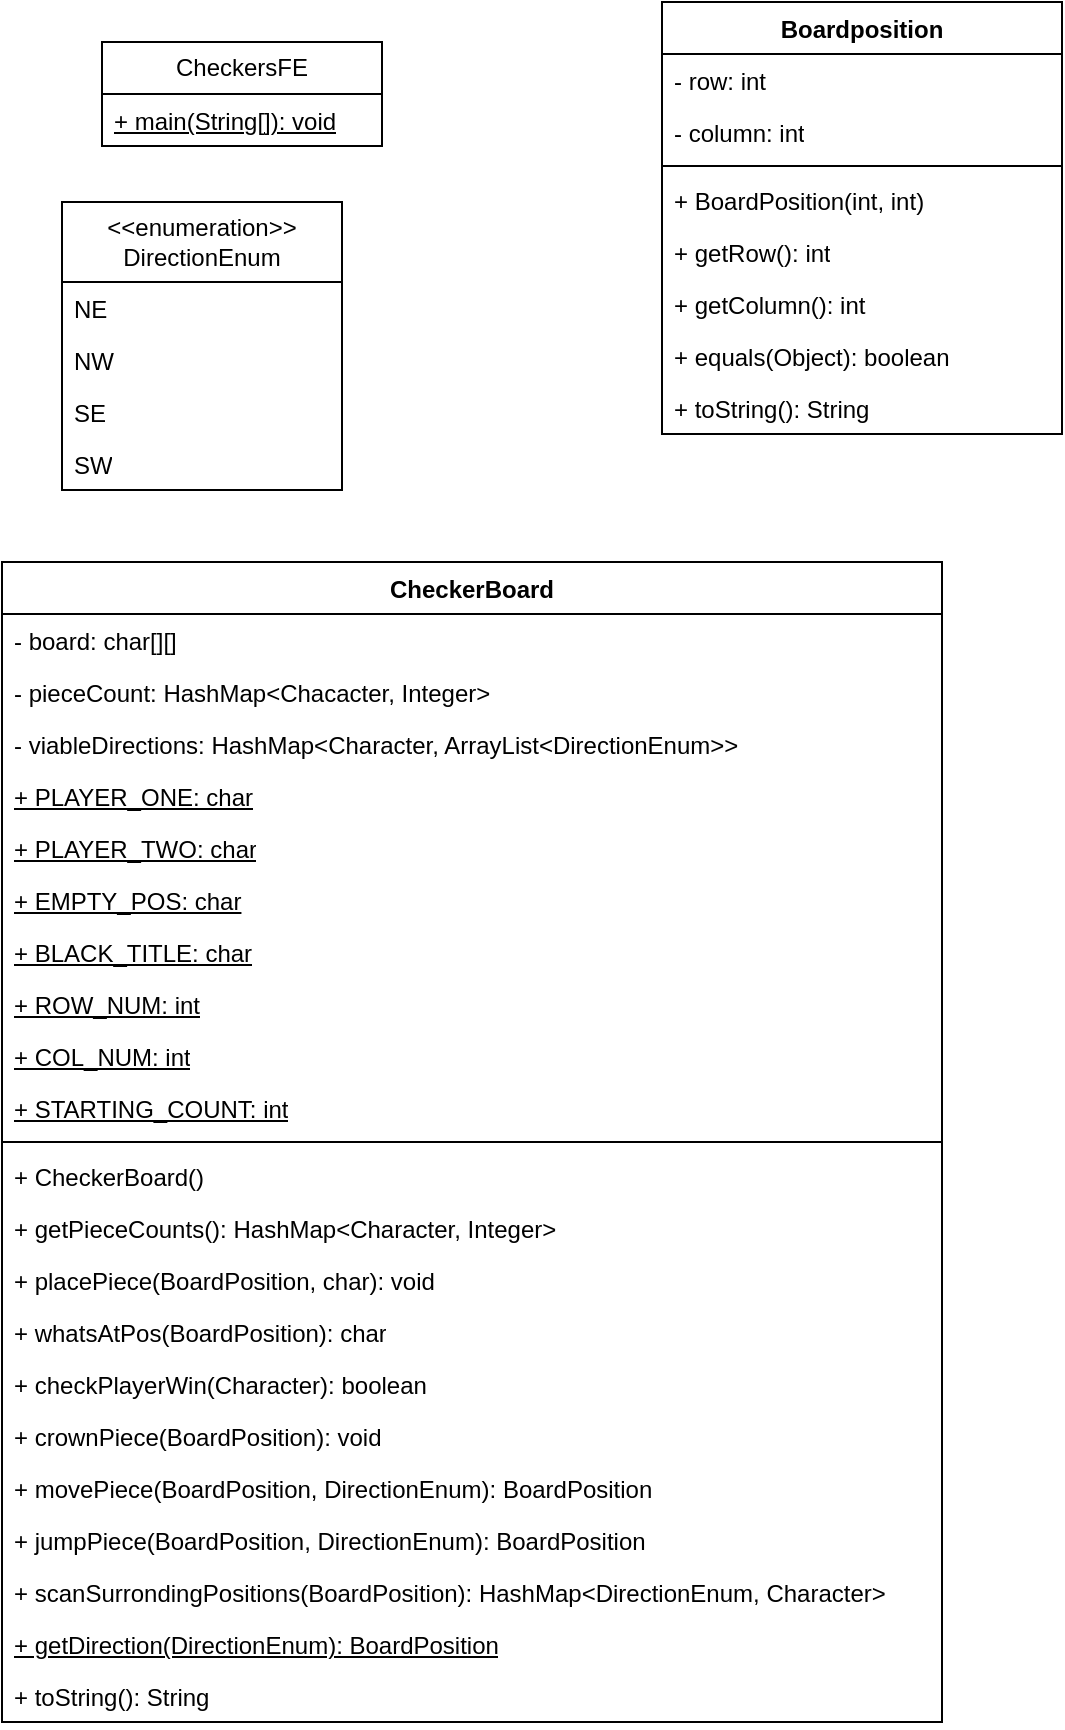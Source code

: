 <mxfile version="24.7.13">
  <diagram name="Page-1" id="ZOmV1p2FHBOJHEvuoYge">
    <mxGraphModel dx="1216" dy="485" grid="1" gridSize="10" guides="1" tooltips="1" connect="1" arrows="1" fold="1" page="1" pageScale="1" pageWidth="850" pageHeight="1100" math="0" shadow="0">
      <root>
        <mxCell id="0" />
        <mxCell id="1" parent="0" />
        <mxCell id="C-5qZbXG3hO3vZbSa18a-26" value="Boardposition" style="swimlane;fontStyle=1;align=center;verticalAlign=top;childLayout=stackLayout;horizontal=1;startSize=26;horizontalStack=0;resizeParent=1;resizeParentMax=0;resizeLast=0;collapsible=1;marginBottom=0;whiteSpace=wrap;html=1;" parent="1" vertex="1">
          <mxGeometry x="450" y="90" width="200" height="216" as="geometry" />
        </mxCell>
        <mxCell id="C-5qZbXG3hO3vZbSa18a-27" value="- row: int" style="text;strokeColor=none;fillColor=none;align=left;verticalAlign=top;spacingLeft=4;spacingRight=4;overflow=hidden;rotatable=0;points=[[0,0.5],[1,0.5]];portConstraint=eastwest;whiteSpace=wrap;html=1;" parent="C-5qZbXG3hO3vZbSa18a-26" vertex="1">
          <mxGeometry y="26" width="200" height="26" as="geometry" />
        </mxCell>
        <mxCell id="C-5qZbXG3hO3vZbSa18a-38" value="- column: int" style="text;strokeColor=none;fillColor=none;align=left;verticalAlign=top;spacingLeft=4;spacingRight=4;overflow=hidden;rotatable=0;points=[[0,0.5],[1,0.5]];portConstraint=eastwest;whiteSpace=wrap;html=1;" parent="C-5qZbXG3hO3vZbSa18a-26" vertex="1">
          <mxGeometry y="52" width="200" height="26" as="geometry" />
        </mxCell>
        <mxCell id="C-5qZbXG3hO3vZbSa18a-28" value="" style="line;strokeWidth=1;fillColor=none;align=left;verticalAlign=middle;spacingTop=-1;spacingLeft=3;spacingRight=3;rotatable=0;labelPosition=right;points=[];portConstraint=eastwest;strokeColor=inherit;" parent="C-5qZbXG3hO3vZbSa18a-26" vertex="1">
          <mxGeometry y="78" width="200" height="8" as="geometry" />
        </mxCell>
        <mxCell id="C-5qZbXG3hO3vZbSa18a-29" value="+ BoardPosition(int, int)" style="text;strokeColor=none;fillColor=none;align=left;verticalAlign=top;spacingLeft=4;spacingRight=4;overflow=hidden;rotatable=0;points=[[0,0.5],[1,0.5]];portConstraint=eastwest;whiteSpace=wrap;html=1;" parent="C-5qZbXG3hO3vZbSa18a-26" vertex="1">
          <mxGeometry y="86" width="200" height="26" as="geometry" />
        </mxCell>
        <mxCell id="w08_AYDBfBxQ1ir9lF8l-4" value="+ getRow(): int" style="text;strokeColor=none;fillColor=none;align=left;verticalAlign=top;spacingLeft=4;spacingRight=4;overflow=hidden;rotatable=0;points=[[0,0.5],[1,0.5]];portConstraint=eastwest;whiteSpace=wrap;html=1;" parent="C-5qZbXG3hO3vZbSa18a-26" vertex="1">
          <mxGeometry y="112" width="200" height="26" as="geometry" />
        </mxCell>
        <mxCell id="w08_AYDBfBxQ1ir9lF8l-3" value="+ getColumn(): int" style="text;strokeColor=none;fillColor=none;align=left;verticalAlign=top;spacingLeft=4;spacingRight=4;overflow=hidden;rotatable=0;points=[[0,0.5],[1,0.5]];portConstraint=eastwest;whiteSpace=wrap;html=1;" parent="C-5qZbXG3hO3vZbSa18a-26" vertex="1">
          <mxGeometry y="138" width="200" height="26" as="geometry" />
        </mxCell>
        <mxCell id="w08_AYDBfBxQ1ir9lF8l-2" value="+ equals(Object): boolean" style="text;strokeColor=none;fillColor=none;align=left;verticalAlign=top;spacingLeft=4;spacingRight=4;overflow=hidden;rotatable=0;points=[[0,0.5],[1,0.5]];portConstraint=eastwest;whiteSpace=wrap;html=1;" parent="C-5qZbXG3hO3vZbSa18a-26" vertex="1">
          <mxGeometry y="164" width="200" height="26" as="geometry" />
        </mxCell>
        <mxCell id="w08_AYDBfBxQ1ir9lF8l-1" value="+ toString(): String" style="text;strokeColor=none;fillColor=none;align=left;verticalAlign=top;spacingLeft=4;spacingRight=4;overflow=hidden;rotatable=0;points=[[0,0.5],[1,0.5]];portConstraint=eastwest;whiteSpace=wrap;html=1;" parent="C-5qZbXG3hO3vZbSa18a-26" vertex="1">
          <mxGeometry y="190" width="200" height="26" as="geometry" />
        </mxCell>
        <mxCell id="C-5qZbXG3hO3vZbSa18a-34" value="CheckerBoard" style="swimlane;fontStyle=1;align=center;verticalAlign=top;childLayout=stackLayout;horizontal=1;startSize=26;horizontalStack=0;resizeParent=1;resizeParentMax=0;resizeLast=0;collapsible=1;marginBottom=0;whiteSpace=wrap;html=1;" parent="1" vertex="1">
          <mxGeometry x="120" y="370" width="470" height="580" as="geometry" />
        </mxCell>
        <mxCell id="C-5qZbXG3hO3vZbSa18a-35" value="- board: char[][]" style="text;strokeColor=none;fillColor=none;align=left;verticalAlign=top;spacingLeft=4;spacingRight=4;overflow=hidden;rotatable=0;points=[[0,0.5],[1,0.5]];portConstraint=eastwest;whiteSpace=wrap;html=1;" parent="C-5qZbXG3hO3vZbSa18a-34" vertex="1">
          <mxGeometry y="26" width="470" height="26" as="geometry" />
        </mxCell>
        <mxCell id="BQ1FOzxTJAzf-sXbYuN0-1" value="- pieceCount: HashMap&amp;lt;Chacacter, Integer&amp;gt;" style="text;strokeColor=none;fillColor=none;align=left;verticalAlign=top;spacingLeft=4;spacingRight=4;overflow=hidden;rotatable=0;points=[[0,0.5],[1,0.5]];portConstraint=eastwest;whiteSpace=wrap;html=1;" parent="C-5qZbXG3hO3vZbSa18a-34" vertex="1">
          <mxGeometry y="52" width="470" height="26" as="geometry" />
        </mxCell>
        <mxCell id="BQ1FOzxTJAzf-sXbYuN0-10" value="- viableDirections: HashMap&amp;lt;Character, ArrayList&amp;lt;DirectionEnum&amp;gt;&amp;gt;" style="text;strokeColor=none;fillColor=none;align=left;verticalAlign=top;spacingLeft=4;spacingRight=4;overflow=hidden;rotatable=0;points=[[0,0.5],[1,0.5]];portConstraint=eastwest;whiteSpace=wrap;html=1;" parent="C-5qZbXG3hO3vZbSa18a-34" vertex="1">
          <mxGeometry y="78" width="470" height="26" as="geometry" />
        </mxCell>
        <mxCell id="BQ1FOzxTJAzf-sXbYuN0-9" value="&lt;u&gt;+ PLAYER_ONE: char&lt;/u&gt;" style="text;strokeColor=none;fillColor=none;align=left;verticalAlign=top;spacingLeft=4;spacingRight=4;overflow=hidden;rotatable=0;points=[[0,0.5],[1,0.5]];portConstraint=eastwest;whiteSpace=wrap;html=1;" parent="C-5qZbXG3hO3vZbSa18a-34" vertex="1">
          <mxGeometry y="104" width="470" height="26" as="geometry" />
        </mxCell>
        <mxCell id="BQ1FOzxTJAzf-sXbYuN0-8" value="+ PLAYER_TWO: char" style="text;strokeColor=none;fillColor=none;align=left;verticalAlign=top;spacingLeft=4;spacingRight=4;overflow=hidden;rotatable=0;points=[[0,0.5],[1,0.5]];portConstraint=eastwest;whiteSpace=wrap;html=1;fontStyle=4" parent="C-5qZbXG3hO3vZbSa18a-34" vertex="1">
          <mxGeometry y="130" width="470" height="26" as="geometry" />
        </mxCell>
        <mxCell id="BQ1FOzxTJAzf-sXbYuN0-7" value="+ EMPTY_POS: char" style="text;strokeColor=none;fillColor=none;align=left;verticalAlign=top;spacingLeft=4;spacingRight=4;overflow=hidden;rotatable=0;points=[[0,0.5],[1,0.5]];portConstraint=eastwest;whiteSpace=wrap;html=1;fontStyle=4" parent="C-5qZbXG3hO3vZbSa18a-34" vertex="1">
          <mxGeometry y="156" width="470" height="26" as="geometry" />
        </mxCell>
        <mxCell id="BQ1FOzxTJAzf-sXbYuN0-6" value="+ BLACK_TITLE: char" style="text;strokeColor=none;fillColor=none;align=left;verticalAlign=top;spacingLeft=4;spacingRight=4;overflow=hidden;rotatable=0;points=[[0,0.5],[1,0.5]];portConstraint=eastwest;whiteSpace=wrap;html=1;fontStyle=4" parent="C-5qZbXG3hO3vZbSa18a-34" vertex="1">
          <mxGeometry y="182" width="470" height="26" as="geometry" />
        </mxCell>
        <mxCell id="BQ1FOzxTJAzf-sXbYuN0-5" value="+ ROW_NUM: int" style="text;strokeColor=none;fillColor=none;align=left;verticalAlign=top;spacingLeft=4;spacingRight=4;overflow=hidden;rotatable=0;points=[[0,0.5],[1,0.5]];portConstraint=eastwest;whiteSpace=wrap;html=1;fontStyle=4" parent="C-5qZbXG3hO3vZbSa18a-34" vertex="1">
          <mxGeometry y="208" width="470" height="26" as="geometry" />
        </mxCell>
        <mxCell id="BQ1FOzxTJAzf-sXbYuN0-4" value="+ COL_NUM: int" style="text;strokeColor=none;fillColor=none;align=left;verticalAlign=top;spacingLeft=4;spacingRight=4;overflow=hidden;rotatable=0;points=[[0,0.5],[1,0.5]];portConstraint=eastwest;whiteSpace=wrap;html=1;fontStyle=4" parent="C-5qZbXG3hO3vZbSa18a-34" vertex="1">
          <mxGeometry y="234" width="470" height="26" as="geometry" />
        </mxCell>
        <mxCell id="BQ1FOzxTJAzf-sXbYuN0-3" value="+ STARTING_COUNT: int" style="text;strokeColor=none;fillColor=none;align=left;verticalAlign=top;spacingLeft=4;spacingRight=4;overflow=hidden;rotatable=0;points=[[0,0.5],[1,0.5]];portConstraint=eastwest;whiteSpace=wrap;html=1;fontStyle=4" parent="C-5qZbXG3hO3vZbSa18a-34" vertex="1">
          <mxGeometry y="260" width="470" height="26" as="geometry" />
        </mxCell>
        <mxCell id="C-5qZbXG3hO3vZbSa18a-36" value="" style="line;strokeWidth=1;fillColor=none;align=left;verticalAlign=middle;spacingTop=-1;spacingLeft=3;spacingRight=3;rotatable=0;labelPosition=right;points=[];portConstraint=eastwest;strokeColor=inherit;" parent="C-5qZbXG3hO3vZbSa18a-34" vertex="1">
          <mxGeometry y="286" width="470" height="8" as="geometry" />
        </mxCell>
        <mxCell id="C-5qZbXG3hO3vZbSa18a-37" value="+ CheckerBoard()" style="text;strokeColor=none;fillColor=none;align=left;verticalAlign=top;spacingLeft=4;spacingRight=4;overflow=hidden;rotatable=0;points=[[0,0.5],[1,0.5]];portConstraint=eastwest;whiteSpace=wrap;html=1;" parent="C-5qZbXG3hO3vZbSa18a-34" vertex="1">
          <mxGeometry y="294" width="470" height="26" as="geometry" />
        </mxCell>
        <mxCell id="BQ1FOzxTJAzf-sXbYuN0-15" value="+ getPieceCounts(): HashMap&amp;lt;Character, Integer&amp;gt;" style="text;strokeColor=none;fillColor=none;align=left;verticalAlign=top;spacingLeft=4;spacingRight=4;overflow=hidden;rotatable=0;points=[[0,0.5],[1,0.5]];portConstraint=eastwest;whiteSpace=wrap;html=1;" parent="C-5qZbXG3hO3vZbSa18a-34" vertex="1">
          <mxGeometry y="320" width="470" height="26" as="geometry" />
        </mxCell>
        <mxCell id="BQ1FOzxTJAzf-sXbYuN0-18" value="+ placePiece(BoardPosition, char): void" style="text;strokeColor=none;fillColor=none;align=left;verticalAlign=top;spacingLeft=4;spacingRight=4;overflow=hidden;rotatable=0;points=[[0,0.5],[1,0.5]];portConstraint=eastwest;whiteSpace=wrap;html=1;" parent="C-5qZbXG3hO3vZbSa18a-34" vertex="1">
          <mxGeometry y="346" width="470" height="26" as="geometry" />
        </mxCell>
        <mxCell id="BQ1FOzxTJAzf-sXbYuN0-17" value="+ whatsAtPos(BoardPosition): char" style="text;strokeColor=none;fillColor=none;align=left;verticalAlign=top;spacingLeft=4;spacingRight=4;overflow=hidden;rotatable=0;points=[[0,0.5],[1,0.5]];portConstraint=eastwest;whiteSpace=wrap;html=1;" parent="C-5qZbXG3hO3vZbSa18a-34" vertex="1">
          <mxGeometry y="372" width="470" height="26" as="geometry" />
        </mxCell>
        <mxCell id="BQ1FOzxTJAzf-sXbYuN0-16" value="+ checkPlayerWin(Character): boolean" style="text;strokeColor=none;fillColor=none;align=left;verticalAlign=top;spacingLeft=4;spacingRight=4;overflow=hidden;rotatable=0;points=[[0,0.5],[1,0.5]];portConstraint=eastwest;whiteSpace=wrap;html=1;" parent="C-5qZbXG3hO3vZbSa18a-34" vertex="1">
          <mxGeometry y="398" width="470" height="26" as="geometry" />
        </mxCell>
        <mxCell id="BQ1FOzxTJAzf-sXbYuN0-14" value="+ crownPiece(BoardPosition): void" style="text;strokeColor=none;fillColor=none;align=left;verticalAlign=top;spacingLeft=4;spacingRight=4;overflow=hidden;rotatable=0;points=[[0,0.5],[1,0.5]];portConstraint=eastwest;whiteSpace=wrap;html=1;" parent="C-5qZbXG3hO3vZbSa18a-34" vertex="1">
          <mxGeometry y="424" width="470" height="26" as="geometry" />
        </mxCell>
        <mxCell id="BQ1FOzxTJAzf-sXbYuN0-23" value="+ movePiece(BoardPosition, DirectionEnum): BoardPosition" style="text;strokeColor=none;fillColor=none;align=left;verticalAlign=top;spacingLeft=4;spacingRight=4;overflow=hidden;rotatable=0;points=[[0,0.5],[1,0.5]];portConstraint=eastwest;whiteSpace=wrap;html=1;" parent="C-5qZbXG3hO3vZbSa18a-34" vertex="1">
          <mxGeometry y="450" width="470" height="26" as="geometry" />
        </mxCell>
        <mxCell id="BQ1FOzxTJAzf-sXbYuN0-22" value="+ jumpPiece(BoardPosition, DirectionEnum): BoardPosition" style="text;strokeColor=none;fillColor=none;align=left;verticalAlign=top;spacingLeft=4;spacingRight=4;overflow=hidden;rotatable=0;points=[[0,0.5],[1,0.5]];portConstraint=eastwest;whiteSpace=wrap;html=1;" parent="C-5qZbXG3hO3vZbSa18a-34" vertex="1">
          <mxGeometry y="476" width="470" height="26" as="geometry" />
        </mxCell>
        <mxCell id="BQ1FOzxTJAzf-sXbYuN0-21" value="+ scanSurrondingPositions(BoardPosition): HashMap&amp;lt;DirectionEnum, Character&amp;gt;" style="text;strokeColor=none;fillColor=none;align=left;verticalAlign=top;spacingLeft=4;spacingRight=4;overflow=hidden;rotatable=0;points=[[0,0.5],[1,0.5]];portConstraint=eastwest;whiteSpace=wrap;html=1;" parent="C-5qZbXG3hO3vZbSa18a-34" vertex="1">
          <mxGeometry y="502" width="470" height="26" as="geometry" />
        </mxCell>
        <mxCell id="BQ1FOzxTJAzf-sXbYuN0-20" value="&lt;u&gt;+ getDirection(DirectionEnum): BoardPosition&lt;/u&gt;" style="text;strokeColor=none;fillColor=none;align=left;verticalAlign=top;spacingLeft=4;spacingRight=4;overflow=hidden;rotatable=0;points=[[0,0.5],[1,0.5]];portConstraint=eastwest;whiteSpace=wrap;html=1;" parent="C-5qZbXG3hO3vZbSa18a-34" vertex="1">
          <mxGeometry y="528" width="470" height="26" as="geometry" />
        </mxCell>
        <mxCell id="BQ1FOzxTJAzf-sXbYuN0-19" value="+ toString(): String" style="text;strokeColor=none;fillColor=none;align=left;verticalAlign=top;spacingLeft=4;spacingRight=4;overflow=hidden;rotatable=0;points=[[0,0.5],[1,0.5]];portConstraint=eastwest;whiteSpace=wrap;html=1;" parent="C-5qZbXG3hO3vZbSa18a-34" vertex="1">
          <mxGeometry y="554" width="470" height="26" as="geometry" />
        </mxCell>
        <mxCell id="w08_AYDBfBxQ1ir9lF8l-5" value="CheckersFE" style="swimlane;fontStyle=0;childLayout=stackLayout;horizontal=1;startSize=26;fillColor=none;horizontalStack=0;resizeParent=1;resizeParentMax=0;resizeLast=0;collapsible=1;marginBottom=0;whiteSpace=wrap;html=1;" parent="1" vertex="1">
          <mxGeometry x="170" y="110" width="140" height="52" as="geometry" />
        </mxCell>
        <mxCell id="w08_AYDBfBxQ1ir9lF8l-6" value="&lt;u&gt;+ main(String[]): void&lt;/u&gt;" style="text;strokeColor=none;fillColor=none;align=left;verticalAlign=top;spacingLeft=4;spacingRight=4;overflow=hidden;rotatable=0;points=[[0,0.5],[1,0.5]];portConstraint=eastwest;whiteSpace=wrap;html=1;" parent="w08_AYDBfBxQ1ir9lF8l-5" vertex="1">
          <mxGeometry y="26" width="140" height="26" as="geometry" />
        </mxCell>
        <mxCell id="w08_AYDBfBxQ1ir9lF8l-9" value="&amp;lt;&amp;lt;enumeration&amp;gt;&amp;gt;&lt;div&gt;DirectionEnum&lt;/div&gt;" style="swimlane;fontStyle=0;childLayout=stackLayout;horizontal=1;startSize=40;fillColor=none;horizontalStack=0;resizeParent=1;resizeParentMax=0;resizeLast=0;collapsible=1;marginBottom=0;whiteSpace=wrap;html=1;" parent="1" vertex="1">
          <mxGeometry x="150" y="190" width="140" height="144" as="geometry" />
        </mxCell>
        <mxCell id="w08_AYDBfBxQ1ir9lF8l-10" value="NE" style="text;strokeColor=none;fillColor=none;align=left;verticalAlign=top;spacingLeft=4;spacingRight=4;overflow=hidden;rotatable=0;points=[[0,0.5],[1,0.5]];portConstraint=eastwest;whiteSpace=wrap;html=1;" parent="w08_AYDBfBxQ1ir9lF8l-9" vertex="1">
          <mxGeometry y="40" width="140" height="26" as="geometry" />
        </mxCell>
        <mxCell id="w08_AYDBfBxQ1ir9lF8l-11" value="NW" style="text;strokeColor=none;fillColor=none;align=left;verticalAlign=top;spacingLeft=4;spacingRight=4;overflow=hidden;rotatable=0;points=[[0,0.5],[1,0.5]];portConstraint=eastwest;whiteSpace=wrap;html=1;" parent="w08_AYDBfBxQ1ir9lF8l-9" vertex="1">
          <mxGeometry y="66" width="140" height="26" as="geometry" />
        </mxCell>
        <mxCell id="w08_AYDBfBxQ1ir9lF8l-12" value="SE" style="text;strokeColor=none;fillColor=none;align=left;verticalAlign=top;spacingLeft=4;spacingRight=4;overflow=hidden;rotatable=0;points=[[0,0.5],[1,0.5]];portConstraint=eastwest;whiteSpace=wrap;html=1;" parent="w08_AYDBfBxQ1ir9lF8l-9" vertex="1">
          <mxGeometry y="92" width="140" height="26" as="geometry" />
        </mxCell>
        <mxCell id="w08_AYDBfBxQ1ir9lF8l-13" value="SW" style="text;strokeColor=none;fillColor=none;align=left;verticalAlign=top;spacingLeft=4;spacingRight=4;overflow=hidden;rotatable=0;points=[[0,0.5],[1,0.5]];portConstraint=eastwest;whiteSpace=wrap;html=1;" parent="w08_AYDBfBxQ1ir9lF8l-9" vertex="1">
          <mxGeometry y="118" width="140" height="26" as="geometry" />
        </mxCell>
      </root>
    </mxGraphModel>
  </diagram>
</mxfile>
